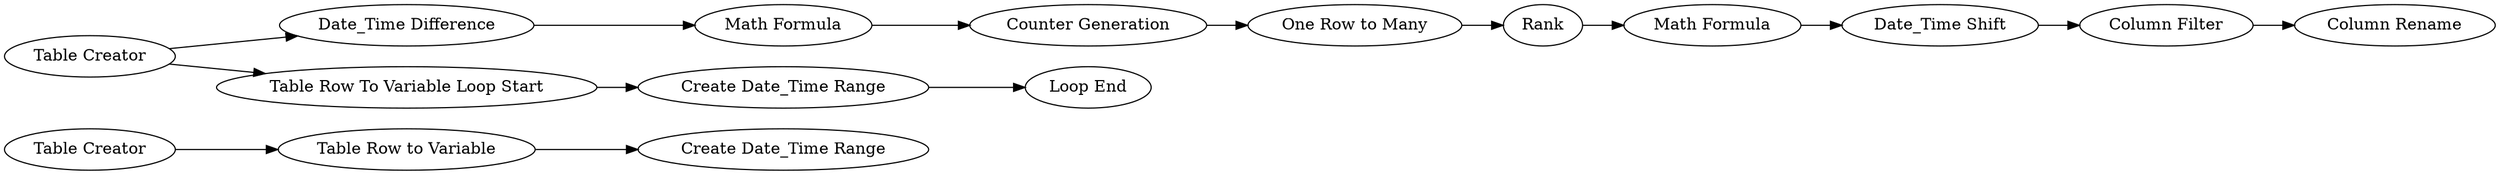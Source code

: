 digraph {
	1 [label="Table Creator"]
	2 [label="Table Row to Variable"]
	3 [label="Create Date_Time Range"]
	4 [label="Table Creator"]
	5 [label="Date_Time Difference"]
	6 [label="One Row to Many"]
	8 [label="Counter Generation"]
	9 [label=Rank]
	10 [label="Math Formula"]
	11 [label="Date_Time Shift"]
	12 [label="Column Filter"]
	13 [label="Column Rename"]
	14 [label="Math Formula"]
	15 [label="Table Row To Variable Loop Start"]
	16 [label="Create Date_Time Range"]
	17 [label="Loop End"]
	1 -> 2
	2 -> 3
	4 -> 5
	4 -> 15
	5 -> 14
	6 -> 9
	8 -> 6
	9 -> 10
	10 -> 11
	11 -> 12
	12 -> 13
	14 -> 8
	15 -> 16
	16 -> 17
	rankdir=LR
}
